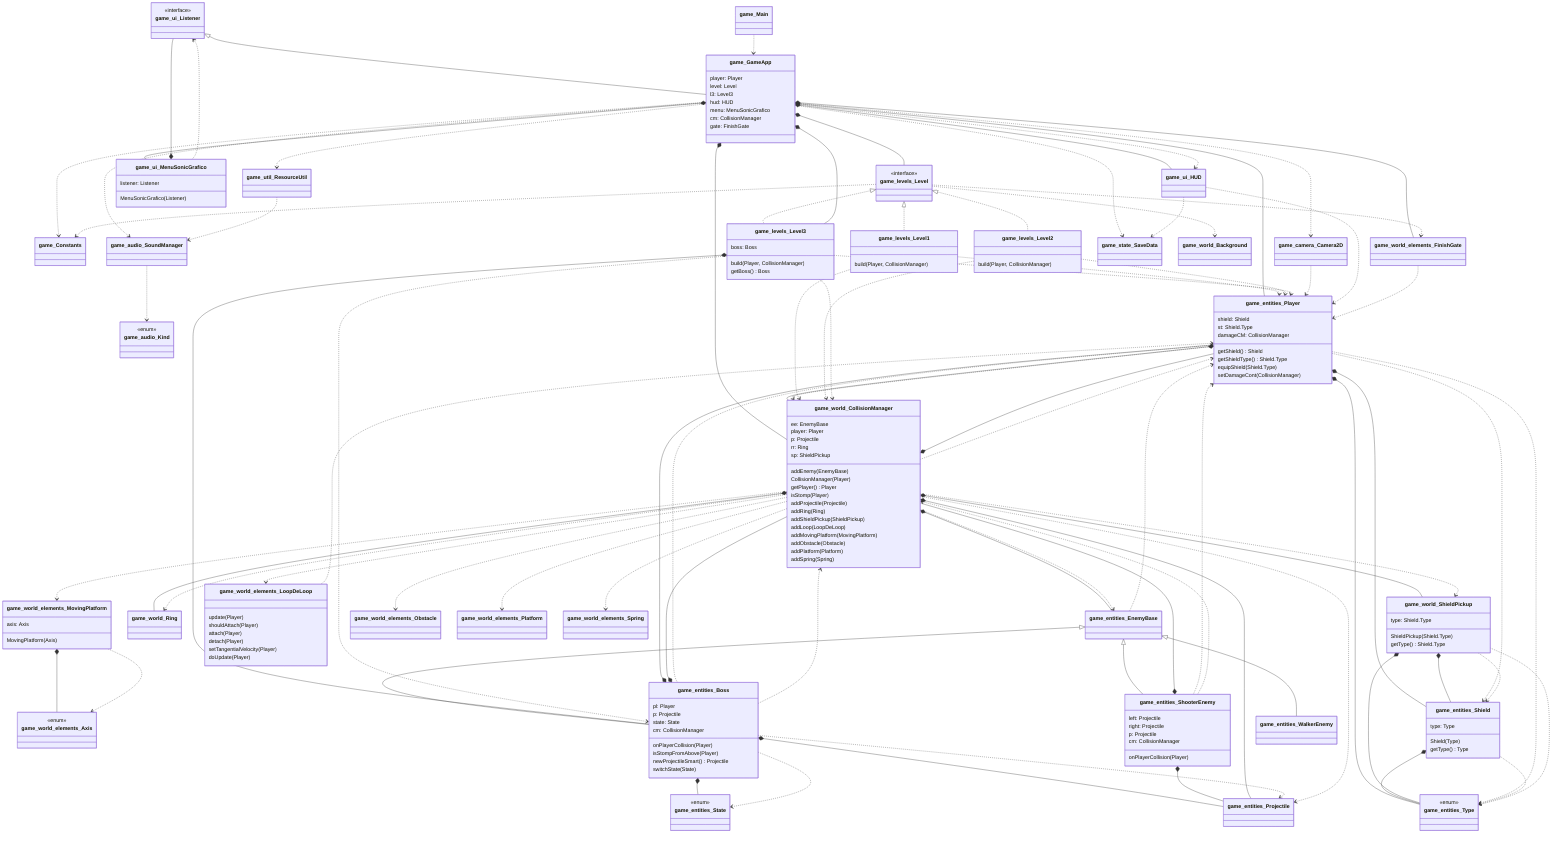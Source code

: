 classDiagram
%% Enumerations
class game_audio_Kind {
    <<enum>>
}

class game_entities_State {
    <<enum>>
}

class game_entities_Type {
    <<enum>>
}

class game_world_elements_Axis {
    <<enum>>
}

%% Interfaces
class game_levels_Level {
    <<interface>>
}

class game_ui_Listener {
    <<interface>>
}

%% Main Classes
class game_Constants

class game_GameApp {
    player: Player
    level: Level
    l3: Level3
    hud: HUD
    menu: MenuSonicGrafico
    cm: CollisionManager
    gate: FinishGate
}

class game_Main

class game_audio_SoundManager

class game_camera_Camera2D

class game_entities_Boss {
    pl: Player
    p: Projectile
    state: State
    cm: CollisionManager
    onPlayerCollision(Player)
    isStompFromAbove(Player)
    newProjectileSmart() Projectile
    switchState(State)
}

class game_entities_EnemyBase

class game_entities_Player {
    shield: Shield
    st: Shield.Type
    damageCM: CollisionManager
    getShield() Shield
    getShieldType() Shield.Type
    equipShield(Shield.Type)
    setDamageCont(CollisionManager)
}

class game_entities_Projectile

class game_entities_Shield {
    type: Type
    Shield(Type)
    getType() Type
}

class game_entities_ShooterEnemy {
    left: Projectile
    right: Projectile
    p: Projectile
    cm: CollisionManager
    onPlayerCollision(Player)
}

class game_entities_WalkerEnemy

class game_levels_Level1 {
    build(Player, CollisionManager)
}

class game_levels_Level2 {
    build(Player, CollisionManager)
}

class game_levels_Level3 {
    boss: Boss
    build(Player, CollisionManager)
    getBoss() Boss
}

class game_state_SaveData

class game_ui_HUD

class game_ui_MenuSonicGrafico {
    listener: Listener
    MenuSonicGrafico(Listener)
}

class game_util_ResourceUtil

class game_world_Background

class game_world_CollisionManager {
    ee: EnemyBase
    player: Player
    p: Projectile
    rr: Ring
    sp: ShieldPickup
    addEnemy(EnemyBase)
    CollisionManager(Player)
    getPlayer() Player
    isStomp(Player)
    addProjectile(Projectile)
    addRing(Ring)
    addShieldPickup(ShieldPickup)
    addLoop(LoopDeLoop)
    addMovingPlatform(MovingPlatform)
    addObstacle(Obstacle)
    addPlatform(Platform)
    addSpring(Spring)
}

class game_world_Ring

class game_world_ShieldPickup {
    type: Shield.Type
    ShieldPickup(Shield.Type)
    getType() Shield.Type
}

class game_world_elements_FinishGate

class game_world_elements_LoopDeLoop {
    update(Player)
    shouldAttach(Player)
    attach(Player)
    detach(Player)
    setTangentialVelocity(Player)
    doUpdate(Player)
}

class game_world_elements_MovingPlatform {
    axis: Axis
    MovingPlatform(Axis)
}

class game_world_elements_Obstacle

class game_world_elements_Platform

class game_world_elements_Spring

%% Inheritance Relationships
game_ui_Listener <|-- game_GameApp
game_entities_EnemyBase <|-- game_entities_Boss
game_entities_EnemyBase <|-- game_entities_ShooterEnemy
game_entities_EnemyBase <|-- game_entities_WalkerEnemy
game_levels_Level <|.. game_levels_Level1
game_levels_Level <|.. game_levels_Level2
game_levels_Level <|.. game_levels_Level3

%% Composition/Aggregation Relationships
game_GameApp *-- game_entities_Player
game_GameApp *-- game_levels_Level
game_GameApp *-- game_levels_Level3
game_GameApp *-- game_ui_HUD
game_GameApp *-- game_ui_MenuSonicGrafico
game_GameApp *-- game_world_CollisionManager
game_GameApp *-- game_world_elements_FinishGate
game_entities_Boss *-- game_entities_Player
game_entities_Boss *-- game_entities_Projectile
game_entities_Boss *-- game_entities_State
game_entities_Boss *-- game_world_CollisionManager
game_entities_Player *-- game_entities_Shield
game_entities_Player *-- game_entities_Type
game_entities_Player *-- game_world_CollisionManager
game_entities_Shield *-- game_entities_Type
game_entities_ShooterEnemy *-- game_entities_Projectile
game_entities_ShooterEnemy *-- game_world_CollisionManager
game_levels_Level3 *-- game_entities_Boss
game_ui_MenuSonicGrafico *-- game_ui_Listener
game_world_CollisionManager *-- game_entities_EnemyBase
game_world_CollisionManager *-- game_entities_Player
game_world_CollisionManager *-- game_entities_Projectile
game_world_CollisionManager *-- game_world_Ring
game_world_CollisionManager *-- game_world_ShieldPickup
game_world_ShieldPickup *-- game_entities_Shield
game_world_ShieldPickup *-- game_entities_Type
game_world_elements_MovingPlatform *-- game_world_elements_Axis

%% Dependency Relationships
game_entities_Boss ..> game_entities_Player
game_entities_Boss ..> game_entities_Projectile
game_entities_Boss ..> game_entities_State
game_entities_Boss ..> game_world_CollisionManager
game_entities_EnemyBase ..> game_entities_Player
game_entities_Player ..> game_entities_Shield
game_entities_Player ..> game_entities_Type
game_entities_Player ..> game_world_CollisionManager
game_entities_Shield ..> game_entities_Type
game_entities_ShooterEnemy ..> game_entities_Player
game_entities_ShooterEnemy ..> game_world_CollisionManager
game_levels_Level1 ..> game_entities_Player
game_levels_Level1 ..> game_world_CollisionManager
game_levels_Level2 ..> game_entities_Player
game_levels_Level2 ..> game_world_CollisionManager
game_levels_Level3 ..> game_entities_Boss
game_levels_Level3 ..> game_entities_Player
game_levels_Level3 ..> game_world_CollisionManager
game_ui_MenuSonicGrafico ..> game_ui_Listener
game_world_CollisionManager ..> game_entities_EnemyBase
game_world_CollisionManager ..> game_entities_Player
game_world_CollisionManager ..> game_entities_Projectile
game_world_CollisionManager ..> game_world_Ring
game_world_CollisionManager ..> game_world_ShieldPickup
game_world_CollisionManager ..> game_world_elements_LoopDeLoop
game_world_CollisionManager ..> game_world_elements_MovingPlatform
game_world_CollisionManager ..> game_world_elements_Obstacle
game_world_CollisionManager ..> game_world_elements_Platform
game_world_CollisionManager ..> game_world_elements_Spring
game_world_ShieldPickup ..> game_entities_Shield
game_world_ShieldPickup ..> game_entities_Type
game_world_elements_LoopDeLoop ..> game_entities_Player
game_world_elements_MovingPlatform ..> game_world_elements_Axis
game_Main ..> game_GameApp
game_audio_SoundManager ..> game_audio_Kind
game_GameApp ..> game_audio_SoundManager
game_GameApp ..> game_camera_Camera2D
game_GameApp ..> game_ui_HUD
game_GameApp ..> game_util_ResourceUtil
game_GameApp ..> game_state_SaveData
game_GameApp ..> game_Constants
game_levels_Level ..> game_world_Background
game_levels_Level ..> game_world_elements_FinishGate
game_levels_Level ..> game_Constants
game_camera_Camera2D ..> game_entities_Player
game_ui_HUD ..> game_entities_Player
game_ui_HUD ..> game_state_SaveData
game_util_ResourceUtil ..> game_audio_SoundManager
game_world_elements_FinishGate ..> game_entities_Player